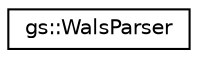 digraph "Graphical Class Hierarchy"
{
 // LATEX_PDF_SIZE
  edge [fontname="Helvetica",fontsize="10",labelfontname="Helvetica",labelfontsize="10"];
  node [fontname="Helvetica",fontsize="10",shape=record];
  rankdir="LR";
  Node0 [label="gs::WalsParser",height=0.2,width=0.4,color="black", fillcolor="white", style="filled",URL="$classgs_1_1WalsParser.html",tooltip=" "];
}
